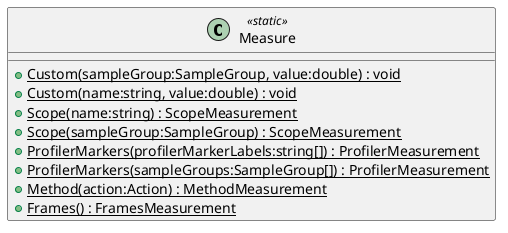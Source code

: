 @startuml
class Measure <<static>> {
    + {static} Custom(sampleGroup:SampleGroup, value:double) : void
    + {static} Custom(name:string, value:double) : void
    + {static} Scope(name:string) : ScopeMeasurement
    + {static} Scope(sampleGroup:SampleGroup) : ScopeMeasurement
    + {static} ProfilerMarkers(profilerMarkerLabels:string[]) : ProfilerMeasurement
    + {static} ProfilerMarkers(sampleGroups:SampleGroup[]) : ProfilerMeasurement
    + {static} Method(action:Action) : MethodMeasurement
    + {static} Frames() : FramesMeasurement
}
@enduml
